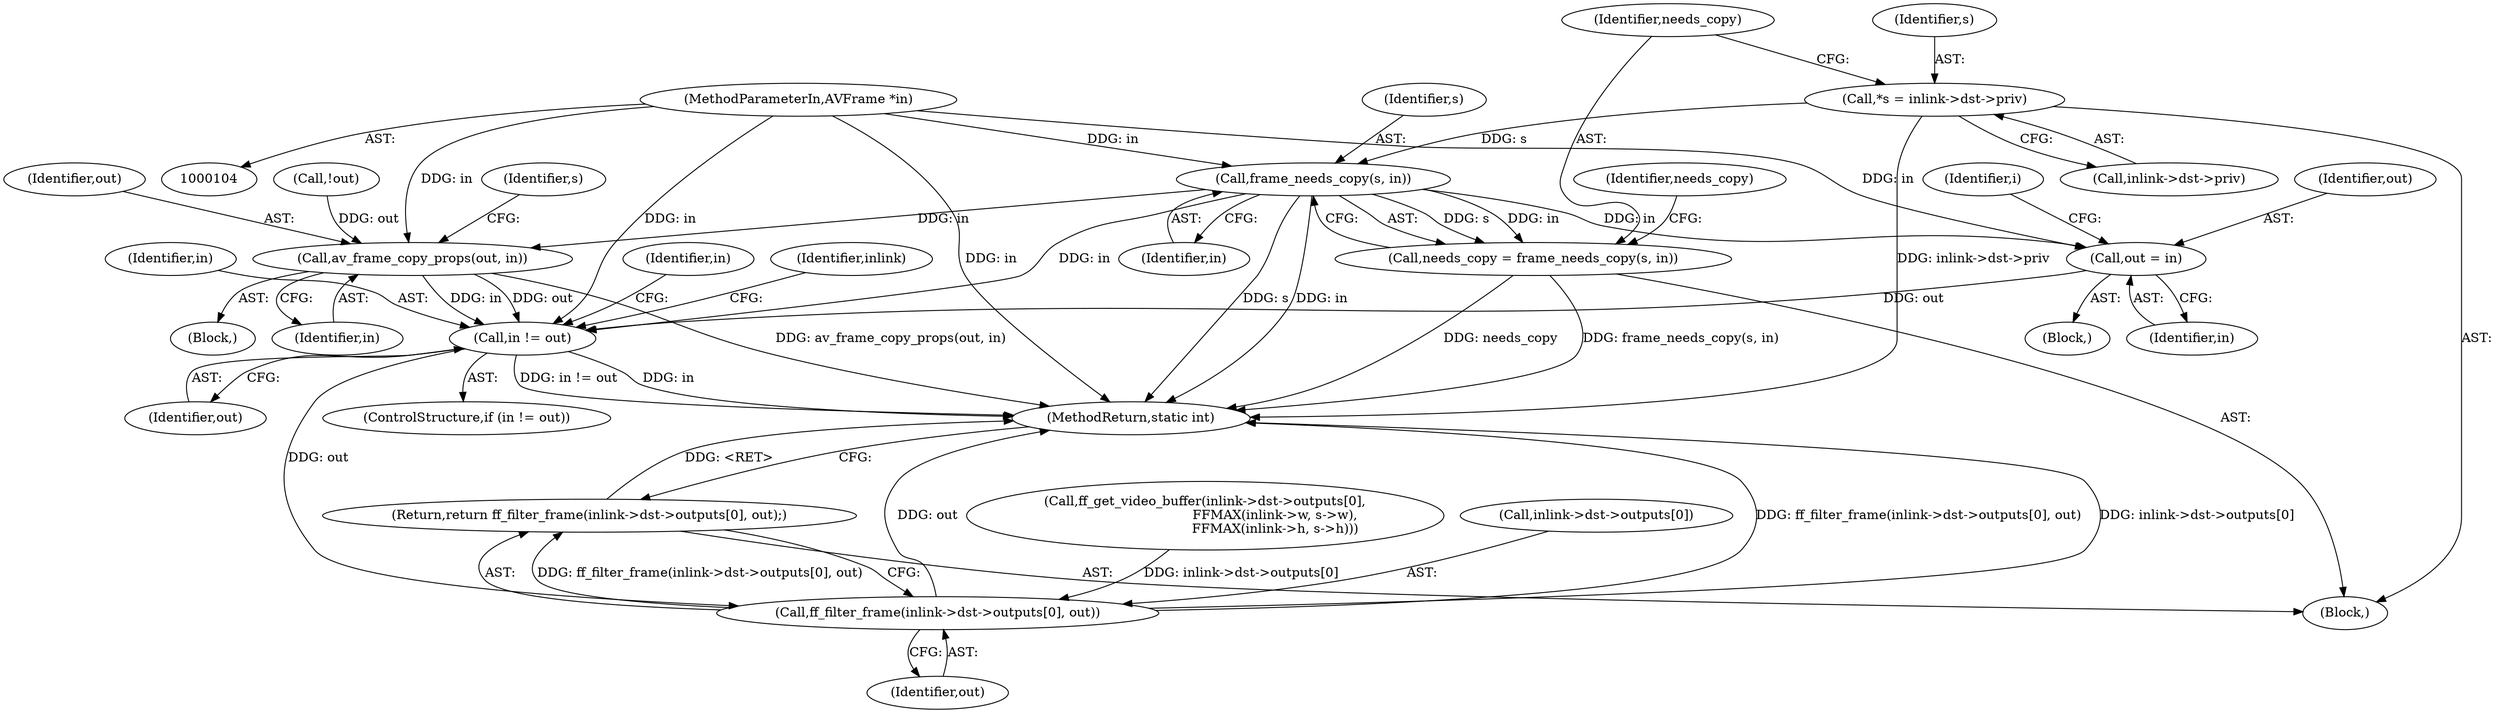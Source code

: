 digraph "0_FFmpeg_e43a0a232dbf6d3c161823c2e07c52e76227a1bc_7@API" {
"1000120" [label="(Call,frame_needs_copy(s, in))"];
"1000109" [label="(Call,*s = inlink->dst->priv)"];
"1000106" [label="(MethodParameterIn,AVFrame *in)"];
"1000118" [label="(Call,needs_copy = frame_needs_copy(s, in))"];
"1000166" [label="(Call,av_frame_copy_props(out, in))"];
"1000433" [label="(Call,in != out)"];
"1000440" [label="(Call,ff_filter_frame(inlink->dst->outputs[0], out))"];
"1000439" [label="(Return,return ff_filter_frame(inlink->dst->outputs[0], out);)"];
"1000172" [label="(Call,out = in)"];
"1000439" [label="(Return,return ff_filter_frame(inlink->dst->outputs[0], out);)"];
"1000438" [label="(Identifier,in)"];
"1000172" [label="(Call,out = in)"];
"1000119" [label="(Identifier,needs_copy)"];
"1000170" [label="(Block,)"];
"1000444" [label="(Identifier,inlink)"];
"1000244" [label="(Identifier,s)"];
"1000122" [label="(Identifier,in)"];
"1000168" [label="(Identifier,in)"];
"1000434" [label="(Identifier,in)"];
"1000124" [label="(Identifier,needs_copy)"];
"1000177" [label="(Identifier,i)"];
"1000166" [label="(Call,av_frame_copy_props(out, in))"];
"1000134" [label="(Call,ff_get_video_buffer(inlink->dst->outputs[0],\n                                  FFMAX(inlink->w, s->w),\n                                  FFMAX(inlink->h, s->h)))"];
"1000167" [label="(Identifier,out)"];
"1000125" [label="(Block,)"];
"1000111" [label="(Call,inlink->dst->priv)"];
"1000174" [label="(Identifier,in)"];
"1000449" [label="(MethodReturn,static int)"];
"1000109" [label="(Call,*s = inlink->dst->priv)"];
"1000433" [label="(Call,in != out)"];
"1000157" [label="(Call,!out)"];
"1000441" [label="(Call,inlink->dst->outputs[0])"];
"1000432" [label="(ControlStructure,if (in != out))"];
"1000106" [label="(MethodParameterIn,AVFrame *in)"];
"1000435" [label="(Identifier,out)"];
"1000120" [label="(Call,frame_needs_copy(s, in))"];
"1000173" [label="(Identifier,out)"];
"1000110" [label="(Identifier,s)"];
"1000107" [label="(Block,)"];
"1000118" [label="(Call,needs_copy = frame_needs_copy(s, in))"];
"1000121" [label="(Identifier,s)"];
"1000448" [label="(Identifier,out)"];
"1000440" [label="(Call,ff_filter_frame(inlink->dst->outputs[0], out))"];
"1000120" -> "1000118"  [label="AST: "];
"1000120" -> "1000122"  [label="CFG: "];
"1000121" -> "1000120"  [label="AST: "];
"1000122" -> "1000120"  [label="AST: "];
"1000118" -> "1000120"  [label="CFG: "];
"1000120" -> "1000449"  [label="DDG: s"];
"1000120" -> "1000449"  [label="DDG: in"];
"1000120" -> "1000118"  [label="DDG: s"];
"1000120" -> "1000118"  [label="DDG: in"];
"1000109" -> "1000120"  [label="DDG: s"];
"1000106" -> "1000120"  [label="DDG: in"];
"1000120" -> "1000166"  [label="DDG: in"];
"1000120" -> "1000172"  [label="DDG: in"];
"1000120" -> "1000433"  [label="DDG: in"];
"1000109" -> "1000107"  [label="AST: "];
"1000109" -> "1000111"  [label="CFG: "];
"1000110" -> "1000109"  [label="AST: "];
"1000111" -> "1000109"  [label="AST: "];
"1000119" -> "1000109"  [label="CFG: "];
"1000109" -> "1000449"  [label="DDG: inlink->dst->priv"];
"1000106" -> "1000104"  [label="AST: "];
"1000106" -> "1000449"  [label="DDG: in"];
"1000106" -> "1000166"  [label="DDG: in"];
"1000106" -> "1000172"  [label="DDG: in"];
"1000106" -> "1000433"  [label="DDG: in"];
"1000118" -> "1000107"  [label="AST: "];
"1000119" -> "1000118"  [label="AST: "];
"1000124" -> "1000118"  [label="CFG: "];
"1000118" -> "1000449"  [label="DDG: frame_needs_copy(s, in)"];
"1000118" -> "1000449"  [label="DDG: needs_copy"];
"1000166" -> "1000125"  [label="AST: "];
"1000166" -> "1000168"  [label="CFG: "];
"1000167" -> "1000166"  [label="AST: "];
"1000168" -> "1000166"  [label="AST: "];
"1000244" -> "1000166"  [label="CFG: "];
"1000166" -> "1000449"  [label="DDG: av_frame_copy_props(out, in)"];
"1000157" -> "1000166"  [label="DDG: out"];
"1000166" -> "1000433"  [label="DDG: in"];
"1000166" -> "1000433"  [label="DDG: out"];
"1000433" -> "1000432"  [label="AST: "];
"1000433" -> "1000435"  [label="CFG: "];
"1000434" -> "1000433"  [label="AST: "];
"1000435" -> "1000433"  [label="AST: "];
"1000438" -> "1000433"  [label="CFG: "];
"1000444" -> "1000433"  [label="CFG: "];
"1000433" -> "1000449"  [label="DDG: in"];
"1000433" -> "1000449"  [label="DDG: in != out"];
"1000172" -> "1000433"  [label="DDG: out"];
"1000433" -> "1000440"  [label="DDG: out"];
"1000440" -> "1000439"  [label="AST: "];
"1000440" -> "1000448"  [label="CFG: "];
"1000441" -> "1000440"  [label="AST: "];
"1000448" -> "1000440"  [label="AST: "];
"1000439" -> "1000440"  [label="CFG: "];
"1000440" -> "1000449"  [label="DDG: out"];
"1000440" -> "1000449"  [label="DDG: ff_filter_frame(inlink->dst->outputs[0], out)"];
"1000440" -> "1000449"  [label="DDG: inlink->dst->outputs[0]"];
"1000440" -> "1000439"  [label="DDG: ff_filter_frame(inlink->dst->outputs[0], out)"];
"1000134" -> "1000440"  [label="DDG: inlink->dst->outputs[0]"];
"1000439" -> "1000107"  [label="AST: "];
"1000449" -> "1000439"  [label="CFG: "];
"1000439" -> "1000449"  [label="DDG: <RET>"];
"1000172" -> "1000170"  [label="AST: "];
"1000172" -> "1000174"  [label="CFG: "];
"1000173" -> "1000172"  [label="AST: "];
"1000174" -> "1000172"  [label="AST: "];
"1000177" -> "1000172"  [label="CFG: "];
}
